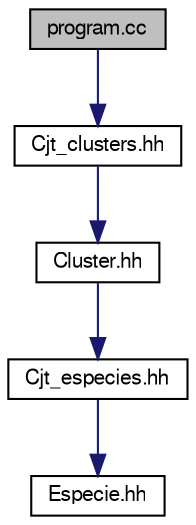 digraph "program.cc"
{
 // LATEX_PDF_SIZE
  edge [fontname="FreeSans",fontsize="10",labelfontname="FreeSans",labelfontsize="10"];
  node [fontname="FreeSans",fontsize="10",shape=record];
  Node1 [label="program.cc",height=0.2,width=0.4,color="black", fillcolor="grey75", style="filled", fontcolor="black",tooltip="El main del programa."];
  Node1 -> Node2 [color="midnightblue",fontsize="10",style="solid",fontname="FreeSans"];
  Node2 [label="Cjt_clusters.hh",height=0.2,width=0.4,color="black", fillcolor="white", style="filled",URL="$_cjt__clusters_8hh.html",tooltip="Especificació de la classe Cjt_clusters"];
  Node2 -> Node3 [color="midnightblue",fontsize="10",style="solid",fontname="FreeSans"];
  Node3 [label="Cluster.hh",height=0.2,width=0.4,color="black", fillcolor="white", style="filled",URL="$_cluster_8hh.html",tooltip="Especificació de la classe Cluster"];
  Node3 -> Node4 [color="midnightblue",fontsize="10",style="solid",fontname="FreeSans"];
  Node4 [label="Cjt_especies.hh",height=0.2,width=0.4,color="black", fillcolor="white", style="filled",URL="$_cjt__especies_8hh.html",tooltip="Especificació de la classe Cjt_especies"];
  Node4 -> Node5 [color="midnightblue",fontsize="10",style="solid",fontname="FreeSans"];
  Node5 [label="Especie.hh",height=0.2,width=0.4,color="black", fillcolor="white", style="filled",URL="$_especie_8hh.html",tooltip="Especificació de la classe Especie"];
}
